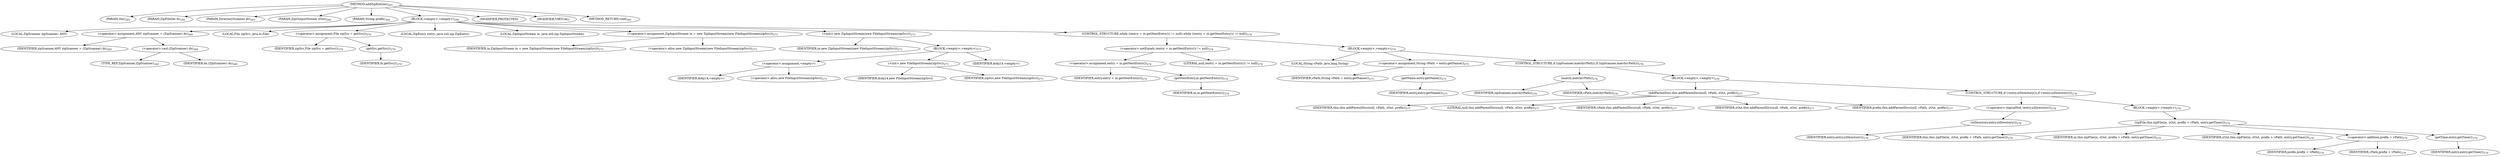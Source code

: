 digraph "addZipEntries" {  
"642" [label = <(METHOD,addZipEntries)<SUB>265</SUB>> ]
"31" [label = <(PARAM,this)<SUB>265</SUB>> ]
"643" [label = <(PARAM,ZipFileSet fs)<SUB>265</SUB>> ]
"644" [label = <(PARAM,DirectoryScanner ds)<SUB>265</SUB>> ]
"645" [label = <(PARAM,ZipOutputStream zOut)<SUB>266</SUB>> ]
"646" [label = <(PARAM,String prefix)<SUB>266</SUB>> ]
"647" [label = <(BLOCK,&lt;empty&gt;,&lt;empty&gt;)<SUB>268</SUB>> ]
"648" [label = <(LOCAL,ZipScanner zipScanner: ANY)> ]
"649" [label = <(&lt;operator&gt;.assignment,ANY zipScanner = (ZipScanner) ds)<SUB>269</SUB>> ]
"650" [label = <(IDENTIFIER,zipScanner,ANY zipScanner = (ZipScanner) ds)<SUB>269</SUB>> ]
"651" [label = <(&lt;operator&gt;.cast,(ZipScanner) ds)<SUB>269</SUB>> ]
"652" [label = <(TYPE_REF,ZipScanner,ZipScanner)<SUB>269</SUB>> ]
"653" [label = <(IDENTIFIER,ds,(ZipScanner) ds)<SUB>269</SUB>> ]
"654" [label = <(LOCAL,File zipSrc: java.io.File)> ]
"655" [label = <(&lt;operator&gt;.assignment,File zipSrc = getSrc())<SUB>270</SUB>> ]
"656" [label = <(IDENTIFIER,zipSrc,File zipSrc = getSrc())<SUB>270</SUB>> ]
"657" [label = <(getSrc,getSrc())<SUB>270</SUB>> ]
"658" [label = <(IDENTIFIER,fs,getSrc())<SUB>270</SUB>> ]
"659" [label = <(LOCAL,ZipEntry entry: java.util.zip.ZipEntry)> ]
"29" [label = <(LOCAL,ZipInputStream in: java.util.zip.ZipInputStream)> ]
"660" [label = <(&lt;operator&gt;.assignment,ZipInputStream in = new ZipInputStream(new FileInputStream(zipSrc)))<SUB>273</SUB>> ]
"661" [label = <(IDENTIFIER,in,ZipInputStream in = new ZipInputStream(new FileInputStream(zipSrc)))<SUB>273</SUB>> ]
"662" [label = <(&lt;operator&gt;.alloc,new ZipInputStream(new FileInputStream(zipSrc)))<SUB>273</SUB>> ]
"663" [label = <(&lt;init&gt;,new ZipInputStream(new FileInputStream(zipSrc)))<SUB>273</SUB>> ]
"28" [label = <(IDENTIFIER,in,new ZipInputStream(new FileInputStream(zipSrc)))<SUB>273</SUB>> ]
"664" [label = <(BLOCK,&lt;empty&gt;,&lt;empty&gt;)<SUB>273</SUB>> ]
"665" [label = <(&lt;operator&gt;.assignment,&lt;empty&gt;)> ]
"666" [label = <(IDENTIFIER,$obj14,&lt;empty&gt;)> ]
"667" [label = <(&lt;operator&gt;.alloc,new FileInputStream(zipSrc))<SUB>273</SUB>> ]
"668" [label = <(&lt;init&gt;,new FileInputStream(zipSrc))<SUB>273</SUB>> ]
"669" [label = <(IDENTIFIER,$obj14,new FileInputStream(zipSrc))> ]
"670" [label = <(IDENTIFIER,zipSrc,new FileInputStream(zipSrc))<SUB>273</SUB>> ]
"671" [label = <(IDENTIFIER,$obj14,&lt;empty&gt;)> ]
"672" [label = <(CONTROL_STRUCTURE,while ((entry = in.getNextEntry()) != null),while ((entry = in.getNextEntry()) != null))<SUB>274</SUB>> ]
"673" [label = <(&lt;operator&gt;.notEquals,(entry = in.getNextEntry()) != null)<SUB>274</SUB>> ]
"674" [label = <(&lt;operator&gt;.assignment,entry = in.getNextEntry())<SUB>274</SUB>> ]
"675" [label = <(IDENTIFIER,entry,entry = in.getNextEntry())<SUB>274</SUB>> ]
"676" [label = <(getNextEntry,in.getNextEntry())<SUB>274</SUB>> ]
"677" [label = <(IDENTIFIER,in,in.getNextEntry())<SUB>274</SUB>> ]
"678" [label = <(LITERAL,null,(entry = in.getNextEntry()) != null)<SUB>274</SUB>> ]
"679" [label = <(BLOCK,&lt;empty&gt;,&lt;empty&gt;)<SUB>274</SUB>> ]
"680" [label = <(LOCAL,String vPath: java.lang.String)> ]
"681" [label = <(&lt;operator&gt;.assignment,String vPath = entry.getName())<SUB>275</SUB>> ]
"682" [label = <(IDENTIFIER,vPath,String vPath = entry.getName())<SUB>275</SUB>> ]
"683" [label = <(getName,entry.getName())<SUB>275</SUB>> ]
"684" [label = <(IDENTIFIER,entry,entry.getName())<SUB>275</SUB>> ]
"685" [label = <(CONTROL_STRUCTURE,if (zipScanner.match(vPath)),if (zipScanner.match(vPath)))<SUB>276</SUB>> ]
"686" [label = <(match,match(vPath))<SUB>276</SUB>> ]
"687" [label = <(IDENTIFIER,zipScanner,match(vPath))<SUB>276</SUB>> ]
"688" [label = <(IDENTIFIER,vPath,match(vPath))<SUB>276</SUB>> ]
"689" [label = <(BLOCK,&lt;empty&gt;,&lt;empty&gt;)<SUB>276</SUB>> ]
"690" [label = <(addParentDirs,this.addParentDirs(null, vPath, zOut, prefix))<SUB>277</SUB>> ]
"30" [label = <(IDENTIFIER,this,this.addParentDirs(null, vPath, zOut, prefix))<SUB>277</SUB>> ]
"691" [label = <(LITERAL,null,this.addParentDirs(null, vPath, zOut, prefix))<SUB>277</SUB>> ]
"692" [label = <(IDENTIFIER,vPath,this.addParentDirs(null, vPath, zOut, prefix))<SUB>277</SUB>> ]
"693" [label = <(IDENTIFIER,zOut,this.addParentDirs(null, vPath, zOut, prefix))<SUB>277</SUB>> ]
"694" [label = <(IDENTIFIER,prefix,this.addParentDirs(null, vPath, zOut, prefix))<SUB>277</SUB>> ]
"695" [label = <(CONTROL_STRUCTURE,if (!entry.isDirectory()),if (!entry.isDirectory()))<SUB>278</SUB>> ]
"696" [label = <(&lt;operator&gt;.logicalNot,!entry.isDirectory())<SUB>278</SUB>> ]
"697" [label = <(isDirectory,entry.isDirectory())<SUB>278</SUB>> ]
"698" [label = <(IDENTIFIER,entry,entry.isDirectory())<SUB>278</SUB>> ]
"699" [label = <(BLOCK,&lt;empty&gt;,&lt;empty&gt;)<SUB>278</SUB>> ]
"700" [label = <(zipFile,this.zipFile(in, zOut, prefix + vPath, entry.getTime()))<SUB>279</SUB>> ]
"32" [label = <(IDENTIFIER,this,this.zipFile(in, zOut, prefix + vPath, entry.getTime()))<SUB>279</SUB>> ]
"701" [label = <(IDENTIFIER,in,this.zipFile(in, zOut, prefix + vPath, entry.getTime()))<SUB>279</SUB>> ]
"702" [label = <(IDENTIFIER,zOut,this.zipFile(in, zOut, prefix + vPath, entry.getTime()))<SUB>279</SUB>> ]
"703" [label = <(&lt;operator&gt;.addition,prefix + vPath)<SUB>279</SUB>> ]
"704" [label = <(IDENTIFIER,prefix,prefix + vPath)<SUB>279</SUB>> ]
"705" [label = <(IDENTIFIER,vPath,prefix + vPath)<SUB>279</SUB>> ]
"706" [label = <(getTime,entry.getTime())<SUB>279</SUB>> ]
"707" [label = <(IDENTIFIER,entry,entry.getTime())<SUB>279</SUB>> ]
"708" [label = <(MODIFIER,PROTECTED)> ]
"709" [label = <(MODIFIER,VIRTUAL)> ]
"710" [label = <(METHOD_RETURN,void)<SUB>265</SUB>> ]
  "642" -> "31" 
  "642" -> "643" 
  "642" -> "644" 
  "642" -> "645" 
  "642" -> "646" 
  "642" -> "647" 
  "642" -> "708" 
  "642" -> "709" 
  "642" -> "710" 
  "647" -> "648" 
  "647" -> "649" 
  "647" -> "654" 
  "647" -> "655" 
  "647" -> "659" 
  "647" -> "29" 
  "647" -> "660" 
  "647" -> "663" 
  "647" -> "672" 
  "649" -> "650" 
  "649" -> "651" 
  "651" -> "652" 
  "651" -> "653" 
  "655" -> "656" 
  "655" -> "657" 
  "657" -> "658" 
  "660" -> "661" 
  "660" -> "662" 
  "663" -> "28" 
  "663" -> "664" 
  "664" -> "665" 
  "664" -> "668" 
  "664" -> "671" 
  "665" -> "666" 
  "665" -> "667" 
  "668" -> "669" 
  "668" -> "670" 
  "672" -> "673" 
  "672" -> "679" 
  "673" -> "674" 
  "673" -> "678" 
  "674" -> "675" 
  "674" -> "676" 
  "676" -> "677" 
  "679" -> "680" 
  "679" -> "681" 
  "679" -> "685" 
  "681" -> "682" 
  "681" -> "683" 
  "683" -> "684" 
  "685" -> "686" 
  "685" -> "689" 
  "686" -> "687" 
  "686" -> "688" 
  "689" -> "690" 
  "689" -> "695" 
  "690" -> "30" 
  "690" -> "691" 
  "690" -> "692" 
  "690" -> "693" 
  "690" -> "694" 
  "695" -> "696" 
  "695" -> "699" 
  "696" -> "697" 
  "697" -> "698" 
  "699" -> "700" 
  "700" -> "32" 
  "700" -> "701" 
  "700" -> "702" 
  "700" -> "703" 
  "700" -> "706" 
  "703" -> "704" 
  "703" -> "705" 
  "706" -> "707" 
}
